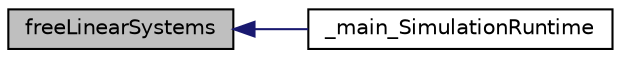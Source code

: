 digraph "freeLinearSystems"
{
  edge [fontname="Helvetica",fontsize="10",labelfontname="Helvetica",labelfontsize="10"];
  node [fontname="Helvetica",fontsize="10",shape=record];
  rankdir="LR";
  Node207 [label="freeLinearSystems",height=0.2,width=0.4,color="black", fillcolor="grey75", style="filled", fontcolor="black"];
  Node207 -> Node208 [dir="back",color="midnightblue",fontsize="10",style="solid",fontname="Helvetica"];
  Node208 [label="_main_SimulationRuntime",height=0.2,width=0.4,color="black", fillcolor="white", style="filled",URL="$d2/d86/simulation__runtime_8h.html#a764b2c042760259cd617e91d089ab16c"];
}
